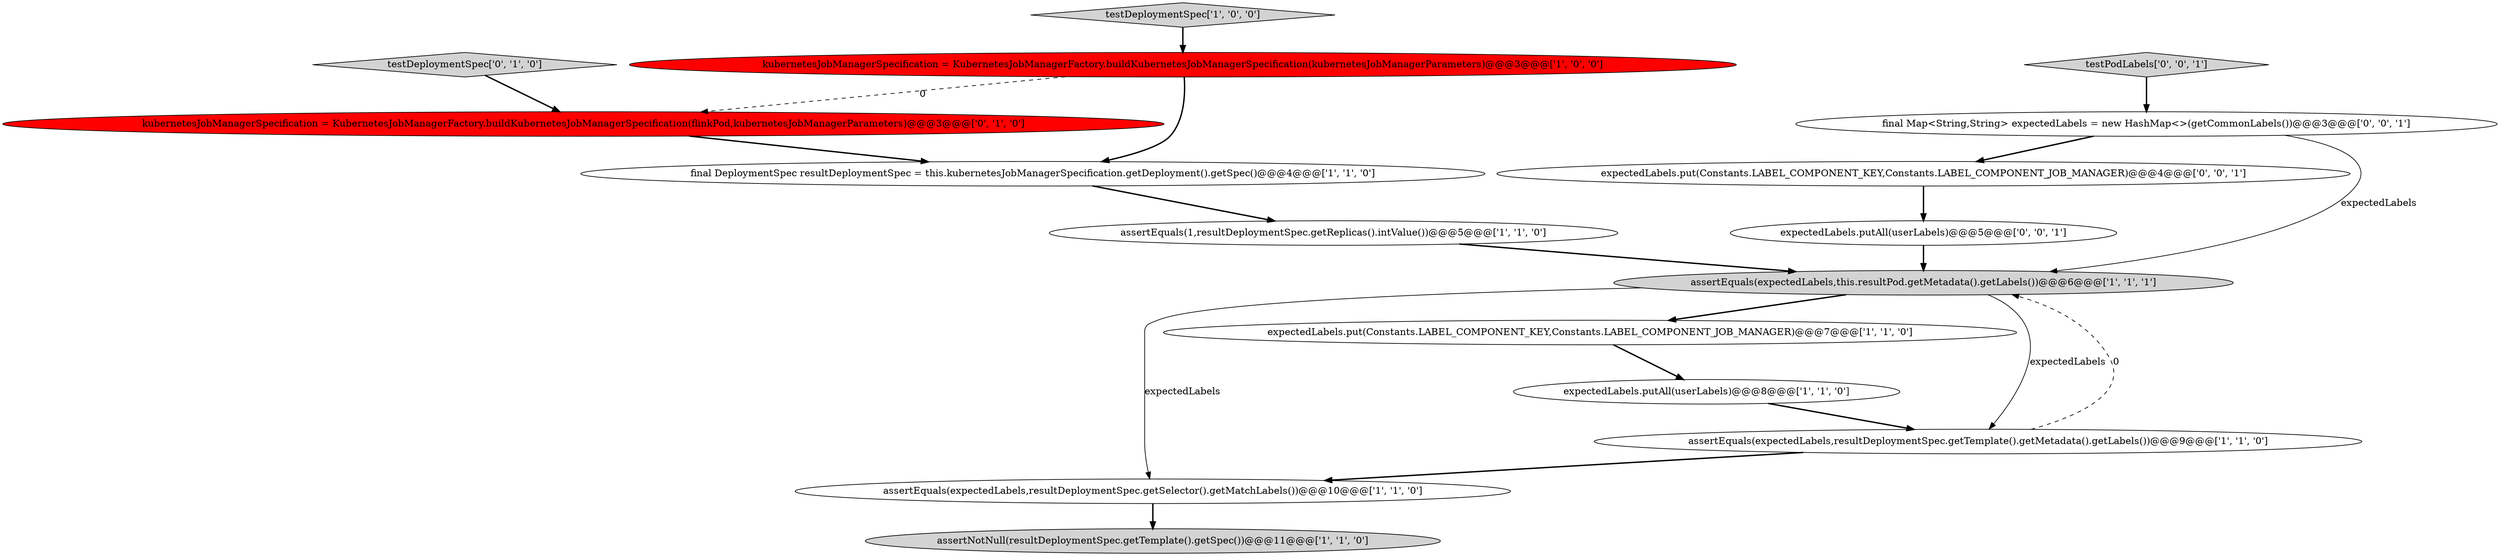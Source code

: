 digraph {
15 [style = filled, label = "expectedLabels.putAll(userLabels)@@@5@@@['0', '0', '1']", fillcolor = white, shape = ellipse image = "AAA0AAABBB3BBB"];
9 [style = filled, label = "kubernetesJobManagerSpecification = KubernetesJobManagerFactory.buildKubernetesJobManagerSpecification(kubernetesJobManagerParameters)@@@3@@@['1', '0', '0']", fillcolor = red, shape = ellipse image = "AAA1AAABBB1BBB"];
12 [style = filled, label = "expectedLabels.put(Constants.LABEL_COMPONENT_KEY,Constants.LABEL_COMPONENT_JOB_MANAGER)@@@4@@@['0', '0', '1']", fillcolor = white, shape = ellipse image = "AAA0AAABBB3BBB"];
4 [style = filled, label = "expectedLabels.putAll(userLabels)@@@8@@@['1', '1', '0']", fillcolor = white, shape = ellipse image = "AAA0AAABBB1BBB"];
8 [style = filled, label = "assertNotNull(resultDeploymentSpec.getTemplate().getSpec())@@@11@@@['1', '1', '0']", fillcolor = lightgray, shape = ellipse image = "AAA0AAABBB1BBB"];
14 [style = filled, label = "testPodLabels['0', '0', '1']", fillcolor = lightgray, shape = diamond image = "AAA0AAABBB3BBB"];
11 [style = filled, label = "kubernetesJobManagerSpecification = KubernetesJobManagerFactory.buildKubernetesJobManagerSpecification(flinkPod,kubernetesJobManagerParameters)@@@3@@@['0', '1', '0']", fillcolor = red, shape = ellipse image = "AAA1AAABBB2BBB"];
2 [style = filled, label = "assertEquals(expectedLabels,this.resultPod.getMetadata().getLabels())@@@6@@@['1', '1', '1']", fillcolor = lightgray, shape = ellipse image = "AAA0AAABBB1BBB"];
6 [style = filled, label = "assertEquals(1,resultDeploymentSpec.getReplicas().intValue())@@@5@@@['1', '1', '0']", fillcolor = white, shape = ellipse image = "AAA0AAABBB1BBB"];
10 [style = filled, label = "testDeploymentSpec['0', '1', '0']", fillcolor = lightgray, shape = diamond image = "AAA0AAABBB2BBB"];
13 [style = filled, label = "final Map<String,String> expectedLabels = new HashMap<>(getCommonLabels())@@@3@@@['0', '0', '1']", fillcolor = white, shape = ellipse image = "AAA0AAABBB3BBB"];
1 [style = filled, label = "assertEquals(expectedLabels,resultDeploymentSpec.getSelector().getMatchLabels())@@@10@@@['1', '1', '0']", fillcolor = white, shape = ellipse image = "AAA0AAABBB1BBB"];
7 [style = filled, label = "expectedLabels.put(Constants.LABEL_COMPONENT_KEY,Constants.LABEL_COMPONENT_JOB_MANAGER)@@@7@@@['1', '1', '0']", fillcolor = white, shape = ellipse image = "AAA0AAABBB1BBB"];
5 [style = filled, label = "assertEquals(expectedLabels,resultDeploymentSpec.getTemplate().getMetadata().getLabels())@@@9@@@['1', '1', '0']", fillcolor = white, shape = ellipse image = "AAA0AAABBB1BBB"];
3 [style = filled, label = "testDeploymentSpec['1', '0', '0']", fillcolor = lightgray, shape = diamond image = "AAA0AAABBB1BBB"];
0 [style = filled, label = "final DeploymentSpec resultDeploymentSpec = this.kubernetesJobManagerSpecification.getDeployment().getSpec()@@@4@@@['1', '1', '0']", fillcolor = white, shape = ellipse image = "AAA0AAABBB1BBB"];
3->9 [style = bold, label=""];
9->11 [style = dashed, label="0"];
13->2 [style = solid, label="expectedLabels"];
5->1 [style = bold, label=""];
15->2 [style = bold, label=""];
11->0 [style = bold, label=""];
10->11 [style = bold, label=""];
2->7 [style = bold, label=""];
7->4 [style = bold, label=""];
9->0 [style = bold, label=""];
1->8 [style = bold, label=""];
13->12 [style = bold, label=""];
14->13 [style = bold, label=""];
2->5 [style = solid, label="expectedLabels"];
5->2 [style = dashed, label="0"];
0->6 [style = bold, label=""];
4->5 [style = bold, label=""];
12->15 [style = bold, label=""];
2->1 [style = solid, label="expectedLabels"];
6->2 [style = bold, label=""];
}
